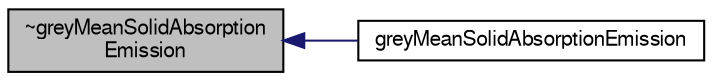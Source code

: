 digraph "~greyMeanSolidAbsorptionEmission"
{
  bgcolor="transparent";
  edge [fontname="FreeSans",fontsize="10",labelfontname="FreeSans",labelfontsize="10"];
  node [fontname="FreeSans",fontsize="10",shape=record];
  rankdir="LR";
  Node614 [label="~greyMeanSolidAbsorption\lEmission",height=0.2,width=0.4,color="black", fillcolor="grey75", style="filled", fontcolor="black"];
  Node614 -> Node615 [dir="back",color="midnightblue",fontsize="10",style="solid",fontname="FreeSans"];
  Node615 [label="greyMeanSolidAbsorptionEmission",height=0.2,width=0.4,color="black",URL="$a30066.html#aa13a8c594a3899855bc59293356d3b3d",tooltip="Construct from components. "];
}
